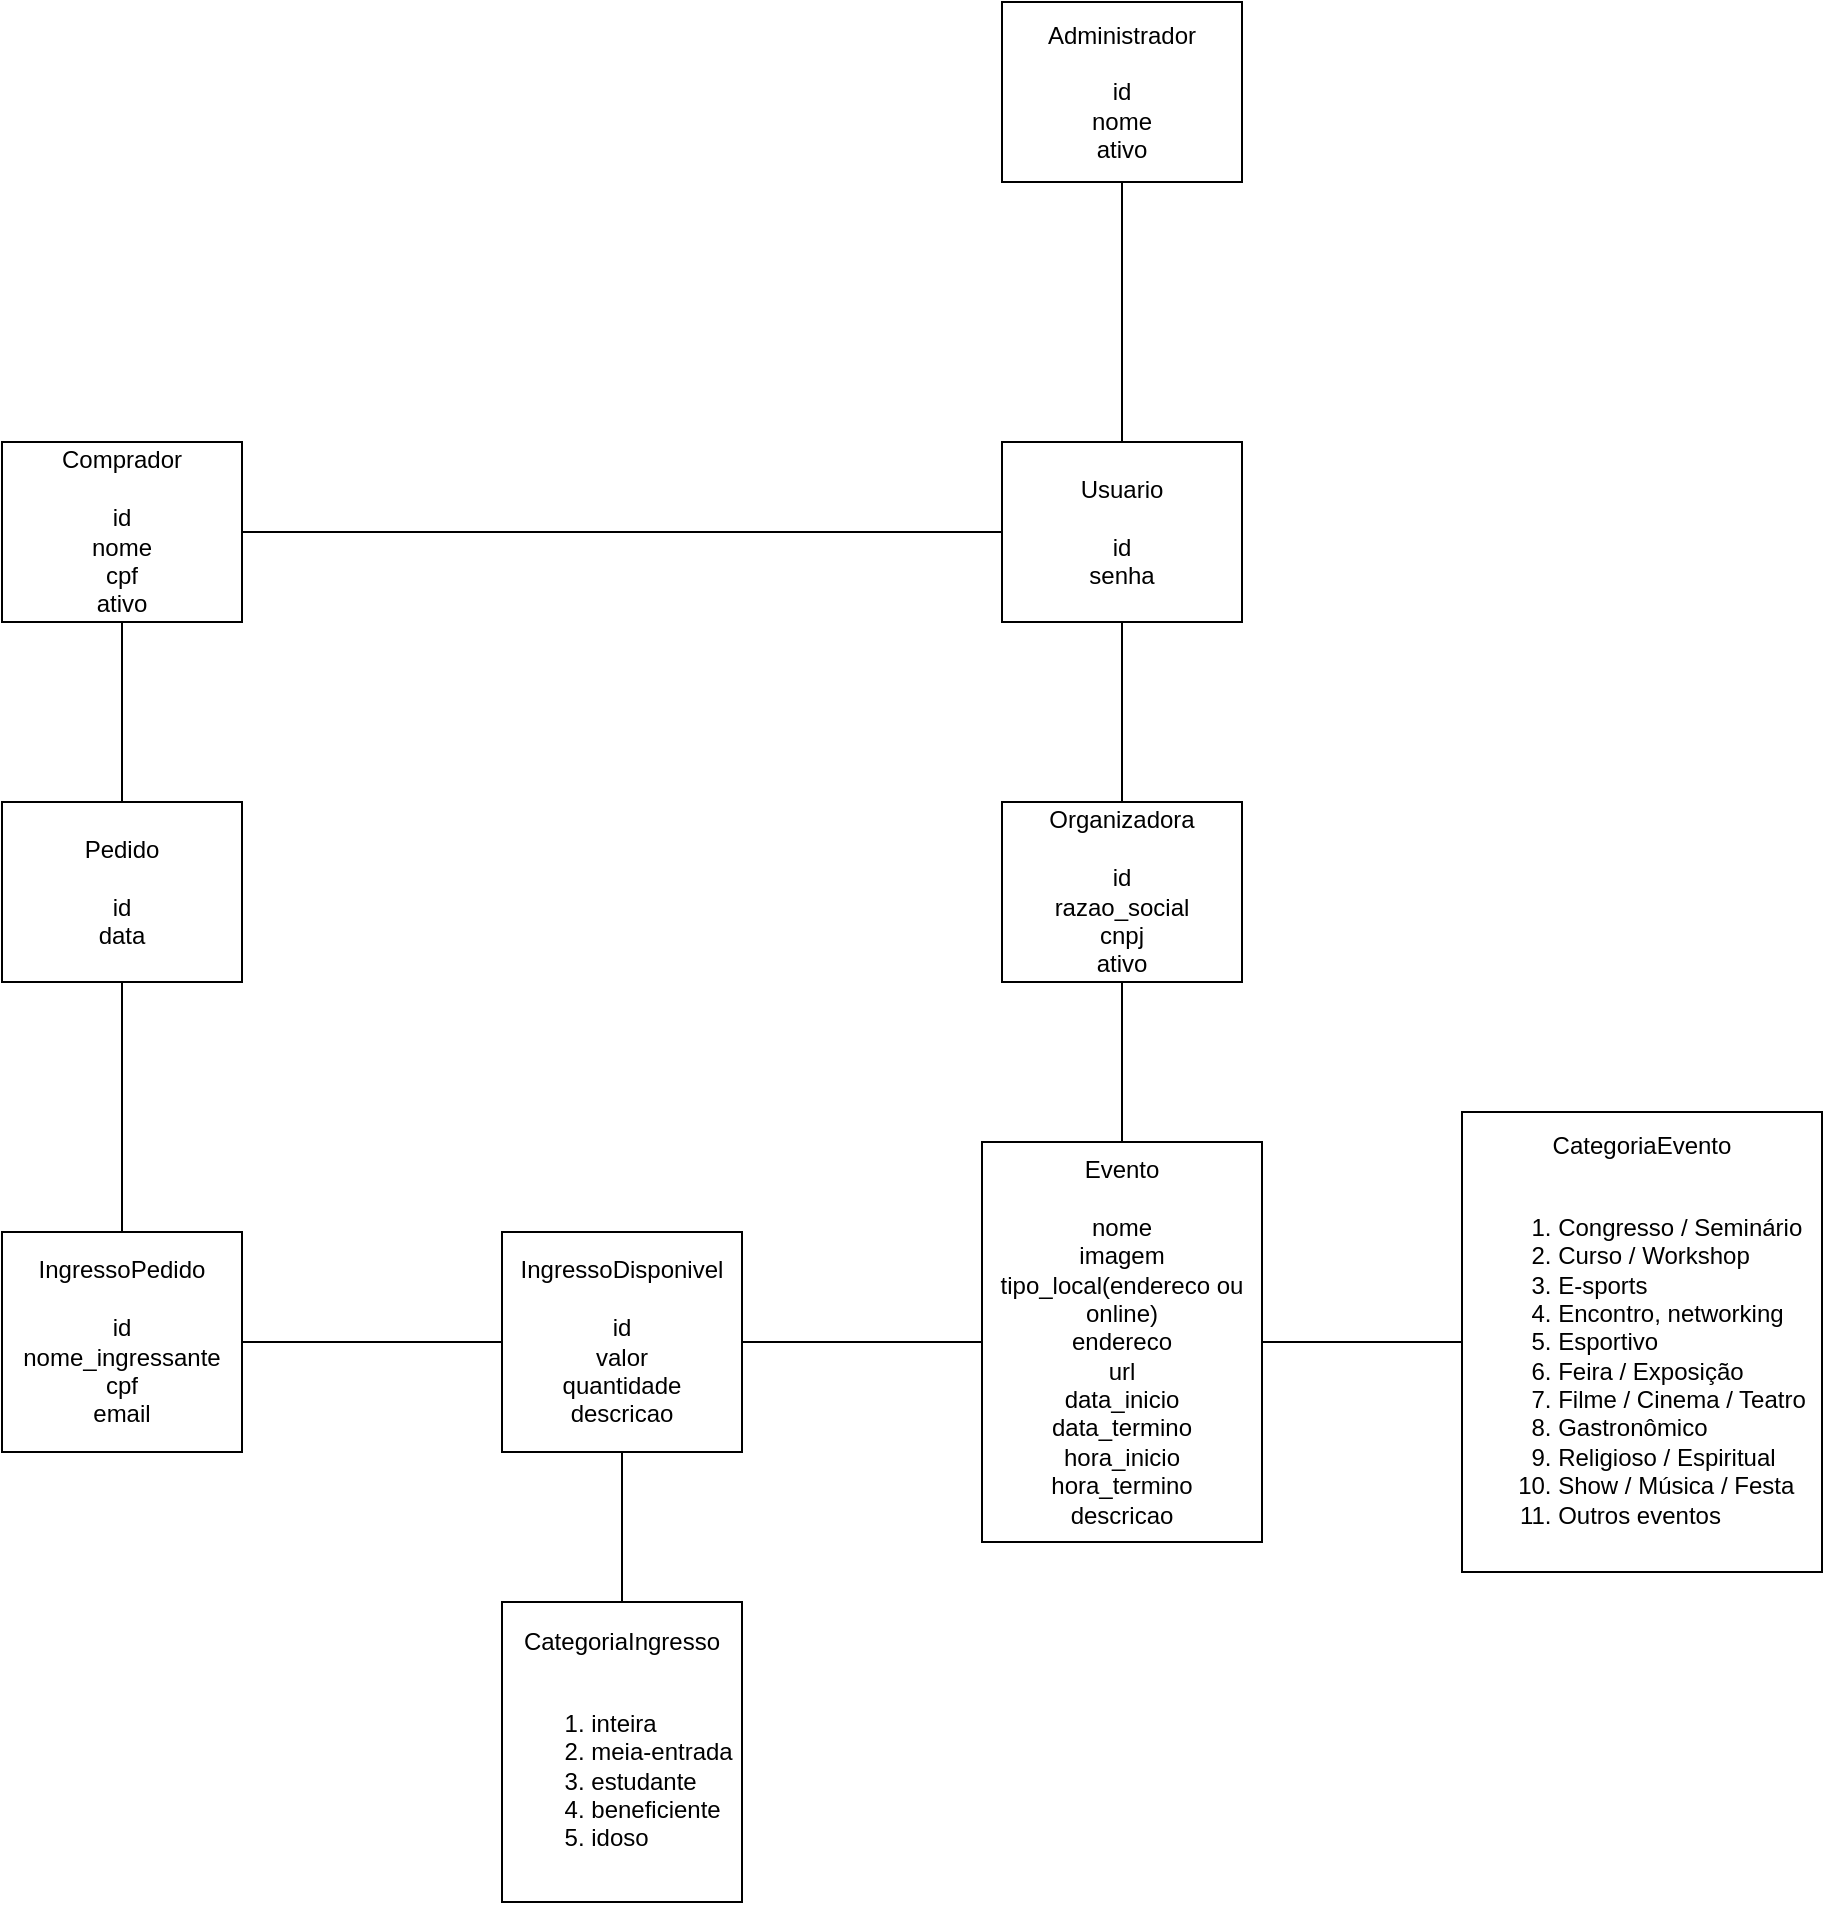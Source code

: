 <mxfile version="14.5.1" type="device"><diagram id="jICOhjBzjYu0gpsw8uiU" name="Página-1"><mxGraphModel dx="462" dy="822" grid="1" gridSize="10" guides="1" tooltips="1" connect="1" arrows="1" fold="1" page="1" pageScale="1" pageWidth="1200" pageHeight="1600" math="0" shadow="0"><root><mxCell id="0"/><mxCell id="1" parent="0"/><mxCell id="hUC8__KGuxT1wJXMfTIX-4" style="edgeStyle=orthogonalEdgeStyle;rounded=0;orthogonalLoop=1;jettySize=auto;html=1;endArrow=none;endFill=0;" parent="1" source="wqNmu94xyES_ieZz7MIa-1" target="hUC8__KGuxT1wJXMfTIX-3" edge="1"><mxGeometry relative="1" as="geometry"/></mxCell><mxCell id="wqNmu94xyES_ieZz7MIa-1" value="Pedido&lt;br&gt;&lt;br&gt;id&lt;br&gt;data" style="rounded=0;whiteSpace=wrap;html=1;" parent="1" vertex="1"><mxGeometry x="230" y="640" width="120" height="90" as="geometry"/></mxCell><mxCell id="wqNmu94xyES_ieZz7MIa-2" value="Organizadora&lt;br&gt;&lt;br&gt;id&lt;br&gt;razao_social&lt;br&gt;cnpj&lt;br&gt;ativo" style="rounded=0;whiteSpace=wrap;html=1;" parent="1" vertex="1"><mxGeometry x="730" y="640" width="120" height="90" as="geometry"/></mxCell><mxCell id="VX8WxPWUBoT3orAdfw54-1" style="edgeStyle=orthogonalEdgeStyle;rounded=0;orthogonalLoop=1;jettySize=auto;html=1;endArrow=none;endFill=0;" parent="1" source="wqNmu94xyES_ieZz7MIa-4" target="wqNmu94xyES_ieZz7MIa-6" edge="1"><mxGeometry relative="1" as="geometry"/></mxCell><mxCell id="VX8WxPWUBoT3orAdfw54-2" style="edgeStyle=orthogonalEdgeStyle;rounded=0;orthogonalLoop=1;jettySize=auto;html=1;endArrow=none;endFill=0;" parent="1" source="wqNmu94xyES_ieZz7MIa-4" target="wqNmu94xyES_ieZz7MIa-2" edge="1"><mxGeometry relative="1" as="geometry"/></mxCell><mxCell id="wqNmu94xyES_ieZz7MIa-4" value="Usuario&lt;br&gt;&lt;br&gt;id&lt;br&gt;senha" style="rounded=0;whiteSpace=wrap;html=1;" parent="1" vertex="1"><mxGeometry x="730" y="460" width="120" height="90" as="geometry"/></mxCell><mxCell id="wqNmu94xyES_ieZz7MIa-6" value="Comprador&lt;br&gt;&lt;br&gt;id&lt;br&gt;nome&lt;br&gt;cpf&lt;br&gt;ativo" style="rounded=0;whiteSpace=wrap;html=1;" parent="1" vertex="1"><mxGeometry x="230" y="460" width="120" height="90" as="geometry"/></mxCell><mxCell id="wqNmu94xyES_ieZz7MIa-10" style="edgeStyle=orthogonalEdgeStyle;rounded=0;orthogonalLoop=1;jettySize=auto;html=1;endArrow=none;endFill=0;" parent="1" source="wqNmu94xyES_ieZz7MIa-7" target="wqNmu94xyES_ieZz7MIa-2" edge="1"><mxGeometry relative="1" as="geometry"/></mxCell><mxCell id="hUC8__KGuxT1wJXMfTIX-12" style="edgeStyle=orthogonalEdgeStyle;rounded=0;orthogonalLoop=1;jettySize=auto;html=1;endArrow=none;endFill=0;" parent="1" source="wqNmu94xyES_ieZz7MIa-7" target="hUC8__KGuxT1wJXMfTIX-11" edge="1"><mxGeometry relative="1" as="geometry"/></mxCell><mxCell id="wqNmu94xyES_ieZz7MIa-7" value="Evento&lt;br&gt;&lt;br&gt;nome&lt;br&gt;imagem&lt;br&gt;tipo_local(endereco ou online)&lt;br&gt;endereco&lt;br&gt;url&lt;br&gt;data_inicio&lt;br&gt;data_termino&lt;br&gt;hora_inicio&lt;br&gt;hora_termino&lt;br&gt;descricao" style="rounded=0;whiteSpace=wrap;html=1;" parent="1" vertex="1"><mxGeometry x="720" y="810" width="140" height="200" as="geometry"/></mxCell><mxCell id="hUC8__KGuxT1wJXMfTIX-5" style="edgeStyle=orthogonalEdgeStyle;rounded=0;orthogonalLoop=1;jettySize=auto;html=1;endArrow=none;endFill=0;" parent="1" source="wqNmu94xyES_ieZz7MIa-1" target="wqNmu94xyES_ieZz7MIa-6" edge="1"><mxGeometry relative="1" as="geometry"/></mxCell><mxCell id="gskLnFnSwk2vT4-PA77E-2" style="edgeStyle=orthogonalEdgeStyle;rounded=0;orthogonalLoop=1;jettySize=auto;html=1;endArrow=none;endFill=0;entryX=0;entryY=0.5;entryDx=0;entryDy=0;" parent="1" source="hUC8__KGuxT1wJXMfTIX-3" target="uo1-1YxJ1C1MNdlrU-gM-3" edge="1"><mxGeometry relative="1" as="geometry"><Array as="points"><mxPoint x="450" y="910"/></Array></mxGeometry></mxCell><mxCell id="hUC8__KGuxT1wJXMfTIX-3" value="IngressoPedido&lt;br&gt;&lt;br&gt;id&lt;br&gt;nome_ingressante&lt;br&gt;cpf&lt;br&gt;email" style="rounded=0;whiteSpace=wrap;html=1;" parent="1" vertex="1"><mxGeometry x="230" y="855" width="120" height="110" as="geometry"/></mxCell><mxCell id="hUC8__KGuxT1wJXMfTIX-11" value="CategoriaEvento&lt;br&gt;&lt;br&gt;&lt;div&gt;&lt;div&gt;&lt;ol&gt;&lt;li style=&quot;text-align: left&quot;&gt;Congresso / Seminário&lt;/li&gt;&lt;li style=&quot;text-align: left&quot;&gt;Curso / Workshop&lt;/li&gt;&lt;li style=&quot;text-align: left&quot;&gt;E-sports&lt;/li&gt;&lt;li style=&quot;text-align: left&quot;&gt;Encontro, networking&lt;/li&gt;&lt;li style=&quot;text-align: left&quot;&gt;Esportivo&lt;/li&gt;&lt;li style=&quot;text-align: left&quot;&gt;Feira / Exposição&lt;/li&gt;&lt;li style=&quot;text-align: left&quot;&gt;Filme / Cinema / Teatro&lt;/li&gt;&lt;li style=&quot;text-align: left&quot;&gt;Gastronômico&lt;/li&gt;&lt;li style=&quot;text-align: left&quot;&gt;Religioso / Espiritual&lt;/li&gt;&lt;li style=&quot;text-align: left&quot;&gt;Show / Música / Festa&lt;/li&gt;&lt;li style=&quot;text-align: left&quot;&gt;Outros eventos&lt;/li&gt;&lt;/ol&gt;&lt;/div&gt;&lt;/div&gt;" style="rounded=0;whiteSpace=wrap;html=1;" parent="1" vertex="1"><mxGeometry x="960" y="795" width="180" height="230" as="geometry"/></mxCell><mxCell id="uo1-1YxJ1C1MNdlrU-gM-1" value="CategoriaIngresso&lt;br&gt;&lt;br&gt;&lt;div style=&quot;text-align: left&quot;&gt;&lt;ol&gt;&lt;li&gt;&lt;span&gt;inteira&lt;/span&gt;&lt;/li&gt;&lt;li&gt;&lt;span&gt;meia-entrada&lt;/span&gt;&lt;/li&gt;&lt;li&gt;&lt;span&gt;estudante&lt;/span&gt;&lt;/li&gt;&lt;li&gt;&lt;span&gt;beneficiente&lt;/span&gt;&lt;/li&gt;&lt;li&gt;&lt;span&gt;idoso&lt;/span&gt;&lt;/li&gt;&lt;/ol&gt;&lt;/div&gt;" style="rounded=0;whiteSpace=wrap;html=1;" vertex="1" parent="1"><mxGeometry x="480" y="1040" width="120" height="150" as="geometry"/></mxCell><mxCell id="uo1-1YxJ1C1MNdlrU-gM-4" style="edgeStyle=orthogonalEdgeStyle;rounded=0;orthogonalLoop=1;jettySize=auto;html=1;endArrow=none;endFill=0;" edge="1" parent="1" source="uo1-1YxJ1C1MNdlrU-gM-3" target="wqNmu94xyES_ieZz7MIa-7"><mxGeometry relative="1" as="geometry"/></mxCell><mxCell id="uo1-1YxJ1C1MNdlrU-gM-5" style="edgeStyle=orthogonalEdgeStyle;rounded=0;orthogonalLoop=1;jettySize=auto;html=1;endArrow=none;endFill=0;" edge="1" parent="1" source="uo1-1YxJ1C1MNdlrU-gM-3" target="uo1-1YxJ1C1MNdlrU-gM-1"><mxGeometry relative="1" as="geometry"/></mxCell><mxCell id="uo1-1YxJ1C1MNdlrU-gM-3" value="IngressoDisponivel&lt;br&gt;&lt;br&gt;id&lt;br&gt;valor&lt;br&gt;quantidade&lt;br&gt;descricao" style="rounded=0;whiteSpace=wrap;html=1;" vertex="1" parent="1"><mxGeometry x="480" y="855" width="120" height="110" as="geometry"/></mxCell><mxCell id="uo1-1YxJ1C1MNdlrU-gM-7" style="edgeStyle=orthogonalEdgeStyle;rounded=0;orthogonalLoop=1;jettySize=auto;html=1;endArrow=none;endFill=0;" edge="1" parent="1" source="uo1-1YxJ1C1MNdlrU-gM-6" target="wqNmu94xyES_ieZz7MIa-4"><mxGeometry relative="1" as="geometry"/></mxCell><mxCell id="uo1-1YxJ1C1MNdlrU-gM-6" value="Administrador&lt;br&gt;&lt;br&gt;id&lt;br&gt;nome&lt;br&gt;ativo" style="rounded=0;whiteSpace=wrap;html=1;" vertex="1" parent="1"><mxGeometry x="730" y="240" width="120" height="90" as="geometry"/></mxCell></root></mxGraphModel></diagram></mxfile>